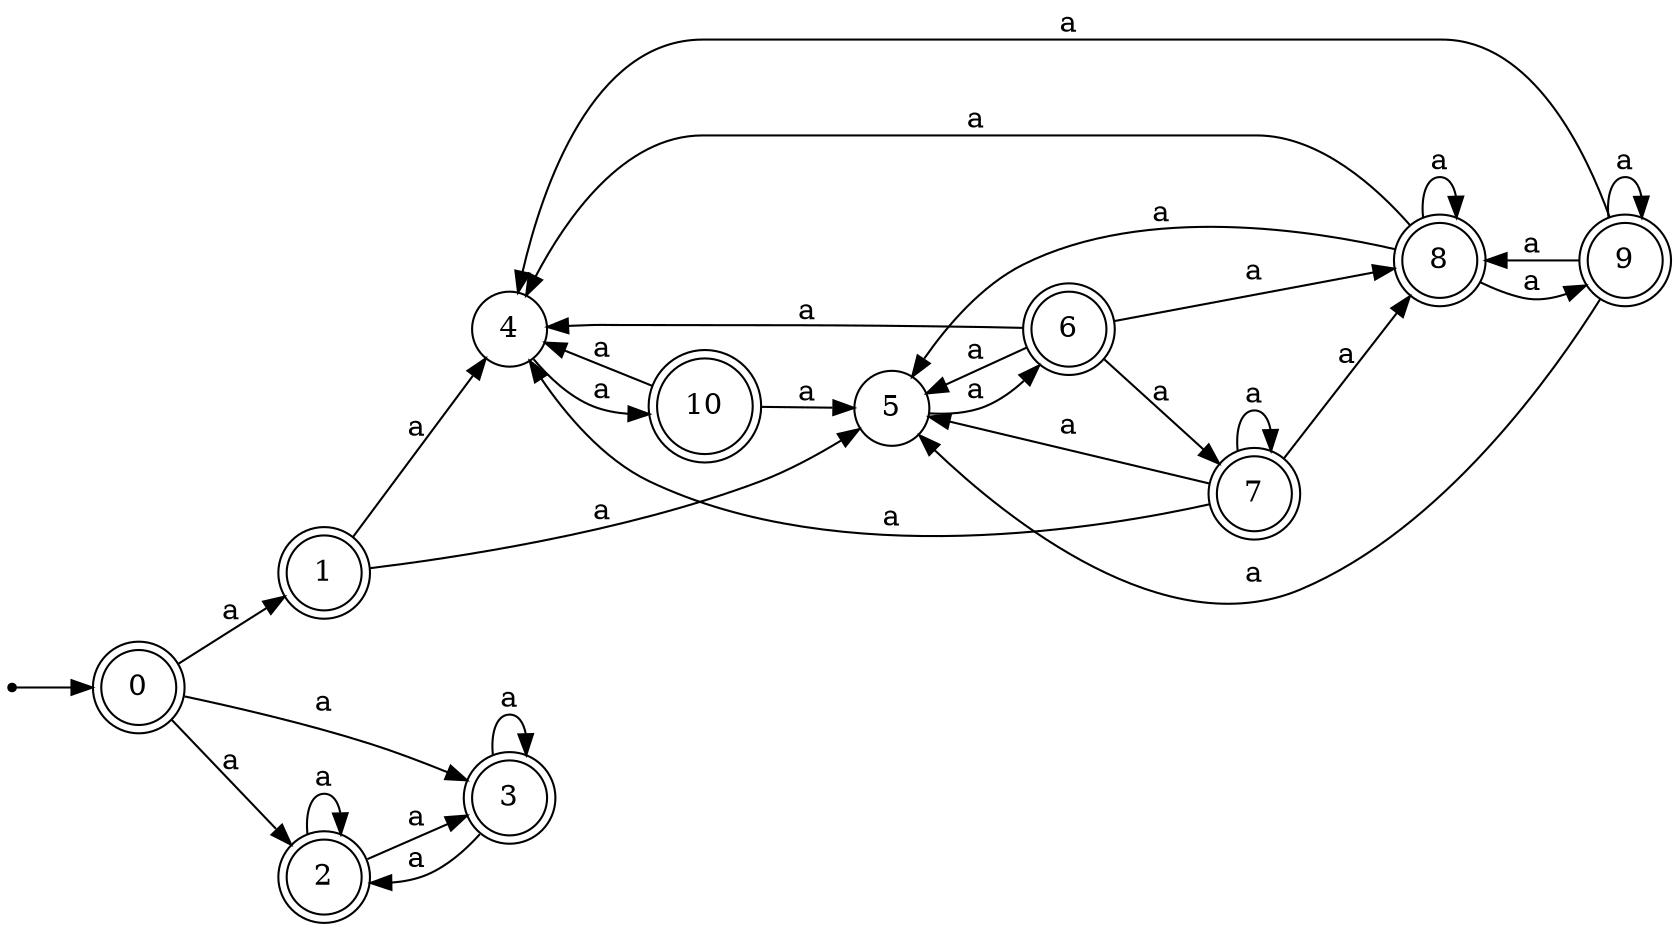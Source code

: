 digraph finite_state_machine {
rankdir=LR;
size="20,20";
node [shape = point]; "dummy0"
node [shape = doublecircle]; "0";"dummy0" -> "0";
node [shape = doublecircle]; "1";node [shape = doublecircle]; "2";node [shape = doublecircle]; "3";node [shape = circle]; "4";
node [shape = circle]; "5";
node [shape = doublecircle]; "6";node [shape = doublecircle]; "7";node [shape = doublecircle]; "8";node [shape = doublecircle]; "9";node [shape = doublecircle]; "10";"0" -> "1" [label = "a"];
 "0" -> "2" [label = "a"];
 "0" -> "3" [label = "a"];
 "3" -> "2" [label = "a"];
 "3" -> "3" [label = "a"];
 "2" -> "2" [label = "a"];
 "2" -> "3" [label = "a"];
 "1" -> "4" [label = "a"];
 "1" -> "5" [label = "a"];
 "5" -> "6" [label = "a"];
 "6" -> "8" [label = "a"];
 "6" -> "4" [label = "a"];
 "6" -> "5" [label = "a"];
 "6" -> "7" [label = "a"];
 "8" -> "8" [label = "a"];
 "8" -> "9" [label = "a"];
 "8" -> "4" [label = "a"];
 "8" -> "5" [label = "a"];
 "9" -> "8" [label = "a"];
 "9" -> "9" [label = "a"];
 "9" -> "4" [label = "a"];
 "9" -> "5" [label = "a"];
 "7" -> "8" [label = "a"];
 "7" -> "4" [label = "a"];
 "7" -> "5" [label = "a"];
 "7" -> "7" [label = "a"];
 "4" -> "10" [label = "a"];
 "10" -> "4" [label = "a"];
 "10" -> "5" [label = "a"];
 }
